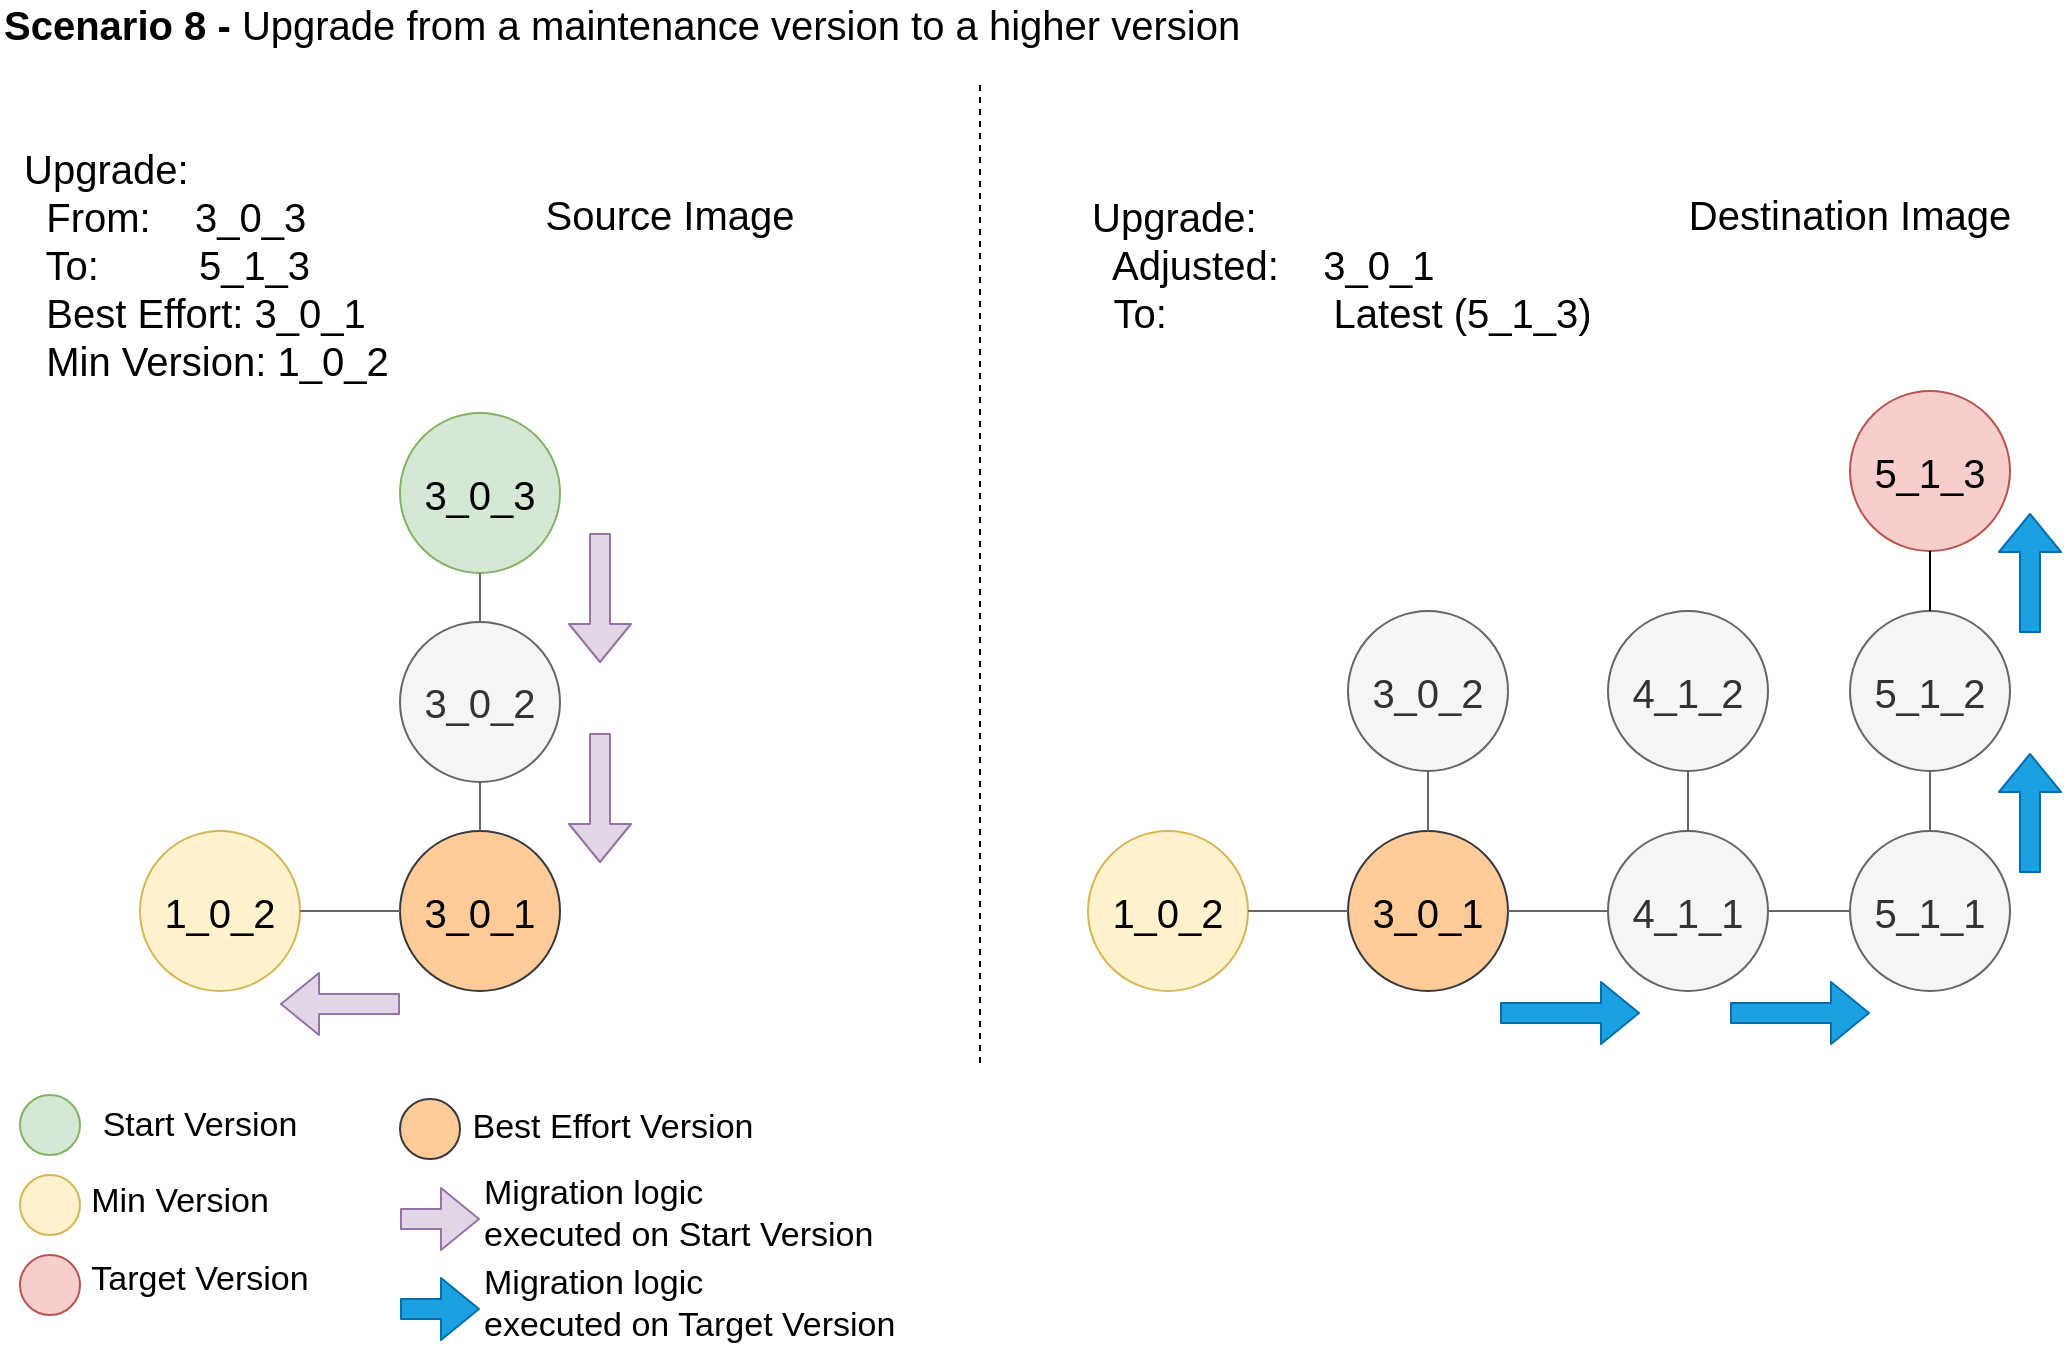 <mxfile pages="1" version="11.2.5" type="device"><diagram id="9E1KUm-vGZgVrJ2iB9Vl" name="Page-1"><mxGraphModel dx="1422" dy="783" grid="1" gridSize="10" guides="1" tooltips="1" connect="1" arrows="1" fold="1" page="1" pageScale="1" pageWidth="1100" pageHeight="850" math="0" shadow="0"><root><mxCell id="0"/><mxCell id="1" parent="0"/><mxCell id="Z88FInItlsHQhRWIjukK-1" value="&lt;font style=&quot;font-size: 20px&quot;&gt;1_0_2&lt;/font&gt;" style="ellipse;whiteSpace=wrap;html=1;aspect=fixed;shadow=0;fillColor=#fff2cc;strokeColor=#d6b656;" parent="1" vertex="1"><mxGeometry x="100" y="463.5" width="80" height="80" as="geometry"/></mxCell><mxCell id="Z88FInItlsHQhRWIjukK-2" value="&lt;font style=&quot;font-size: 20px&quot;&gt;3_0_1&lt;/font&gt;" style="ellipse;whiteSpace=wrap;html=1;aspect=fixed;shadow=0;fillColor=#ffcc99;strokeColor=#36393d;" parent="1" vertex="1"><mxGeometry x="230" y="463.5" width="80" height="80" as="geometry"/></mxCell><mxCell id="Z88FInItlsHQhRWIjukK-17" value="" style="endArrow=none;html=1;entryX=0;entryY=0.5;entryDx=0;entryDy=0;exitX=1;exitY=0.5;exitDx=0;exitDy=0;fillColor=#f5f5f5;strokeColor=#666666;" parent="1" source="Z88FInItlsHQhRWIjukK-1" target="Z88FInItlsHQhRWIjukK-2" edge="1"><mxGeometry width="50" height="50" relative="1" as="geometry"><mxPoint x="100" y="613.5" as="sourcePoint"/><mxPoint x="150" y="563.5" as="targetPoint"/></mxGeometry></mxCell><mxCell id="Z88FInItlsHQhRWIjukK-38" value="&lt;font style=&quot;font-size: 20px&quot;&gt;Upgrade:&lt;br&gt;&amp;nbsp; From:&amp;nbsp; &amp;nbsp; 3_0_3&lt;br&gt;&amp;nbsp; To:&amp;nbsp; &amp;nbsp; &amp;nbsp; &amp;nbsp; &amp;nbsp;5_1_3&lt;br&gt;&amp;nbsp; Best Effort: 3_0_1&lt;br&gt;&amp;nbsp; Min Version: 1_0_2&lt;br&gt;&lt;/font&gt;" style="text;html=1;strokeColor=none;fillColor=none;align=left;verticalAlign=middle;whiteSpace=wrap;rounded=0;shadow=0;" parent="1" vertex="1"><mxGeometry x="40" y="134.5" width="250" height="90" as="geometry"/></mxCell><mxCell id="_29eCQXTMizmnTovHkQx-1" value="&lt;font style=&quot;font-size: 20px&quot;&gt;1_0_2&lt;/font&gt;" style="ellipse;whiteSpace=wrap;html=1;aspect=fixed;shadow=0;fillColor=#fff2cc;strokeColor=#d6b656;" parent="1" vertex="1"><mxGeometry x="574" y="463.5" width="80" height="80" as="geometry"/></mxCell><mxCell id="_29eCQXTMizmnTovHkQx-2" value="&lt;font style=&quot;font-size: 20px&quot;&gt;3_0_1&lt;/font&gt;" style="ellipse;whiteSpace=wrap;html=1;aspect=fixed;shadow=0;fillColor=#ffcc99;strokeColor=#36393d;" parent="1" vertex="1"><mxGeometry x="704" y="463.5" width="80" height="80" as="geometry"/></mxCell><mxCell id="_29eCQXTMizmnTovHkQx-3" value="&lt;font style=&quot;font-size: 20px&quot;&gt;4_1_1&lt;/font&gt;" style="ellipse;whiteSpace=wrap;html=1;aspect=fixed;shadow=0;fillColor=#f5f5f5;strokeColor=#666666;fontColor=#333333;" parent="1" vertex="1"><mxGeometry x="834" y="463.5" width="80" height="80" as="geometry"/></mxCell><mxCell id="_29eCQXTMizmnTovHkQx-4" value="&lt;font style=&quot;font-size: 20px&quot;&gt;3_0_2&lt;/font&gt;" style="ellipse;whiteSpace=wrap;html=1;aspect=fixed;shadow=0;fillColor=#f5f5f5;strokeColor=#666666;fontColor=#333333;" parent="1" vertex="1"><mxGeometry x="704" y="353.5" width="80" height="80" as="geometry"/></mxCell><mxCell id="_29eCQXTMizmnTovHkQx-6" value="&lt;font style=&quot;font-size: 20px&quot;&gt;4_1_2&lt;/font&gt;" style="ellipse;whiteSpace=wrap;html=1;aspect=fixed;shadow=0;fillColor=#f5f5f5;strokeColor=#666666;fontColor=#333333;" parent="1" vertex="1"><mxGeometry x="834" y="353.5" width="80" height="80" as="geometry"/></mxCell><mxCell id="_29eCQXTMizmnTovHkQx-9" value="" style="endArrow=none;html=1;entryX=0;entryY=0.5;entryDx=0;entryDy=0;exitX=1;exitY=0.5;exitDx=0;exitDy=0;fillColor=#f5f5f5;strokeColor=#666666;" parent="1" source="_29eCQXTMizmnTovHkQx-1" target="_29eCQXTMizmnTovHkQx-2" edge="1"><mxGeometry width="50" height="50" relative="1" as="geometry"><mxPoint x="574" y="613.5" as="sourcePoint"/><mxPoint x="624" y="563.5" as="targetPoint"/></mxGeometry></mxCell><mxCell id="_29eCQXTMizmnTovHkQx-10" value="" style="endArrow=none;html=1;entryX=0;entryY=0.5;entryDx=0;entryDy=0;exitX=1;exitY=0.5;exitDx=0;exitDy=0;fillColor=#f5f5f5;strokeColor=#666666;" parent="1" source="_29eCQXTMizmnTovHkQx-2" target="_29eCQXTMizmnTovHkQx-3" edge="1"><mxGeometry width="50" height="50" relative="1" as="geometry"><mxPoint x="849" y="583.5" as="sourcePoint"/><mxPoint x="899" y="583.5" as="targetPoint"/></mxGeometry></mxCell><mxCell id="_29eCQXTMizmnTovHkQx-11" value="" style="endArrow=none;html=1;entryX=0.5;entryY=0;entryDx=0;entryDy=0;exitX=0.5;exitY=1;exitDx=0;exitDy=0;fillColor=#f5f5f5;strokeColor=#666666;" parent="1" source="_29eCQXTMizmnTovHkQx-4" target="_29eCQXTMizmnTovHkQx-2" edge="1"><mxGeometry width="50" height="50" relative="1" as="geometry"><mxPoint x="774" y="443.5" as="sourcePoint"/><mxPoint x="824" y="443.5" as="targetPoint"/></mxGeometry></mxCell><mxCell id="_29eCQXTMizmnTovHkQx-15" value="" style="endArrow=none;html=1;entryX=0.5;entryY=0;entryDx=0;entryDy=0;exitX=0.5;exitY=1;exitDx=0;exitDy=0;fillColor=#f5f5f5;strokeColor=#666666;" parent="1" source="_29eCQXTMizmnTovHkQx-6" target="_29eCQXTMizmnTovHkQx-3" edge="1"><mxGeometry width="50" height="50" relative="1" as="geometry"><mxPoint x="754" y="603.5" as="sourcePoint"/><mxPoint x="804" y="603.5" as="targetPoint"/></mxGeometry></mxCell><mxCell id="_29eCQXTMizmnTovHkQx-17" value="&lt;font style=&quot;font-size: 20px&quot;&gt;Upgrade:&lt;br&gt;&amp;nbsp; Adjusted:&amp;nbsp; &amp;nbsp; 3_0_1&lt;br&gt;&amp;nbsp; To:&amp;nbsp; &amp;nbsp; &amp;nbsp; &amp;nbsp; &amp;nbsp; &amp;nbsp; &amp;nbsp; &amp;nbsp;Latest (5_1_3)&lt;br&gt;&lt;/font&gt;" style="text;html=1;strokeColor=none;fillColor=none;align=left;verticalAlign=middle;whiteSpace=wrap;rounded=0;shadow=0;" parent="1" vertex="1"><mxGeometry x="574" y="134.5" width="286" height="90" as="geometry"/></mxCell><mxCell id="_29eCQXTMizmnTovHkQx-20" value="&lt;font style=&quot;font-size: 20px&quot;&gt;5_1_1&lt;/font&gt;" style="ellipse;whiteSpace=wrap;html=1;aspect=fixed;shadow=0;fillColor=#f5f5f5;strokeColor=#666666;fontColor=#333333;" parent="1" vertex="1"><mxGeometry x="955" y="463.5" width="80" height="80" as="geometry"/></mxCell><mxCell id="_29eCQXTMizmnTovHkQx-21" value="" style="endArrow=none;html=1;entryX=0;entryY=0.5;entryDx=0;entryDy=0;exitX=1;exitY=0.5;exitDx=0;exitDy=0;fillColor=#f5f5f5;strokeColor=#666666;" parent="1" source="_29eCQXTMizmnTovHkQx-3" target="_29eCQXTMizmnTovHkQx-20" edge="1"><mxGeometry width="50" height="50" relative="1" as="geometry"><mxPoint x="889" y="634.5" as="sourcePoint"/><mxPoint x="939" y="634.5" as="targetPoint"/></mxGeometry></mxCell><mxCell id="_29eCQXTMizmnTovHkQx-24" value="" style="shape=flexArrow;endArrow=classic;html=1;fillColor=#1ba1e2;strokeColor=#006EAF;" parent="1" edge="1"><mxGeometry width="50" height="50" relative="1" as="geometry"><mxPoint x="895" y="554.5" as="sourcePoint"/><mxPoint x="965" y="554.5" as="targetPoint"/></mxGeometry></mxCell><mxCell id="_29eCQXTMizmnTovHkQx-25" value="&lt;font style=&quot;font-size: 20px&quot;&gt;5_1_2&lt;/font&gt;" style="ellipse;whiteSpace=wrap;html=1;aspect=fixed;shadow=0;fillColor=#f5f5f5;strokeColor=#666666;fontColor=#333333;" parent="1" vertex="1"><mxGeometry x="955" y="353.5" width="80" height="80" as="geometry"/></mxCell><mxCell id="_29eCQXTMizmnTovHkQx-26" value="" style="endArrow=none;html=1;entryX=0.5;entryY=0;entryDx=0;entryDy=0;exitX=0.5;exitY=1;exitDx=0;exitDy=0;fillColor=#f5f5f5;strokeColor=#666666;" parent="1" source="_29eCQXTMizmnTovHkQx-25" target="_29eCQXTMizmnTovHkQx-20" edge="1"><mxGeometry width="50" height="50" relative="1" as="geometry"><mxPoint x="884" y="443.5" as="sourcePoint"/><mxPoint x="884" y="473.5" as="targetPoint"/></mxGeometry></mxCell><mxCell id="_29eCQXTMizmnTovHkQx-27" value="&lt;font style=&quot;font-size: 20px&quot;&gt;5_1_3&lt;/font&gt;" style="ellipse;whiteSpace=wrap;html=1;aspect=fixed;shadow=0;fillColor=#f8cecc;strokeColor=#b85450;" parent="1" vertex="1"><mxGeometry x="955" y="243.5" width="80" height="80" as="geometry"/></mxCell><mxCell id="_29eCQXTMizmnTovHkQx-28" value="" style="shape=flexArrow;endArrow=classic;html=1;fillColor=#1ba1e2;strokeColor=#006EAF;" parent="1" edge="1"><mxGeometry width="50" height="50" relative="1" as="geometry"><mxPoint x="1045" y="484.5" as="sourcePoint"/><mxPoint x="1045" y="424.5" as="targetPoint"/></mxGeometry></mxCell><mxCell id="_29eCQXTMizmnTovHkQx-29" value="" style="shape=flexArrow;endArrow=classic;html=1;fillColor=#1ba1e2;strokeColor=#006EAF;" parent="1" edge="1"><mxGeometry width="50" height="50" relative="1" as="geometry"><mxPoint x="1045" y="364.5" as="sourcePoint"/><mxPoint x="1045" y="304.5" as="targetPoint"/></mxGeometry></mxCell><mxCell id="_29eCQXTMizmnTovHkQx-30" value="" style="endArrow=none;dashed=1;html=1;" parent="1" edge="1"><mxGeometry width="50" height="50" relative="1" as="geometry"><mxPoint x="520" y="579.5" as="sourcePoint"/><mxPoint x="520" y="89.5" as="targetPoint"/></mxGeometry></mxCell><mxCell id="_29eCQXTMizmnTovHkQx-31" value="&lt;font style=&quot;font-size: 20px&quot;&gt;Source Image&lt;/font&gt;" style="text;html=1;strokeColor=none;fillColor=none;align=center;verticalAlign=middle;whiteSpace=wrap;rounded=0;shadow=0;dashed=1;" parent="1" vertex="1"><mxGeometry x="290" y="144.5" width="150" height="20" as="geometry"/></mxCell><mxCell id="_29eCQXTMizmnTovHkQx-32" value="&lt;font style=&quot;font-size: 20px&quot;&gt;Destination Image&lt;/font&gt;" style="text;html=1;strokeColor=none;fillColor=none;align=center;verticalAlign=middle;whiteSpace=wrap;rounded=0;shadow=0;dashed=1;" parent="1" vertex="1"><mxGeometry x="865" y="144.5" width="180" height="20" as="geometry"/></mxCell><mxCell id="_29eCQXTMizmnTovHkQx-33" value="" style="endArrow=none;html=1;entryX=0.5;entryY=1;entryDx=0;entryDy=0;exitX=0.5;exitY=0;exitDx=0;exitDy=0;" parent="1" source="_29eCQXTMizmnTovHkQx-25" target="_29eCQXTMizmnTovHkQx-27" edge="1"><mxGeometry width="50" height="50" relative="1" as="geometry"><mxPoint x="40" y="814.5" as="sourcePoint"/><mxPoint x="90" y="764.5" as="targetPoint"/></mxGeometry></mxCell><mxCell id="_29eCQXTMizmnTovHkQx-34" value="" style="shape=flexArrow;endArrow=classic;html=1;fillColor=#1ba1e2;strokeColor=#006EAF;" parent="1" edge="1"><mxGeometry width="50" height="50" relative="1" as="geometry"><mxPoint x="780" y="554.5" as="sourcePoint"/><mxPoint x="850" y="554.5" as="targetPoint"/></mxGeometry></mxCell><mxCell id="aiJlNVVxB3hFWuz_uQMh-1" value="&lt;font style=&quot;font-size: 20px&quot;&gt;3_0_2&lt;/font&gt;" style="ellipse;whiteSpace=wrap;html=1;aspect=fixed;shadow=0;fillColor=#f5f5f5;strokeColor=#666666;fontColor=#333333;" parent="1" vertex="1"><mxGeometry x="230" y="359" width="80" height="80" as="geometry"/></mxCell><mxCell id="aiJlNVVxB3hFWuz_uQMh-2" value="&lt;font style=&quot;font-size: 20px&quot;&gt;3_0_3&lt;/font&gt;" style="ellipse;whiteSpace=wrap;html=1;aspect=fixed;shadow=0;fillColor=#d5e8d4;strokeColor=#82b366;" parent="1" vertex="1"><mxGeometry x="230" y="254.5" width="80" height="80" as="geometry"/></mxCell><mxCell id="aiJlNVVxB3hFWuz_uQMh-3" value="" style="endArrow=none;html=1;entryX=0.5;entryY=1;entryDx=0;entryDy=0;exitX=0.5;exitY=0;exitDx=0;exitDy=0;fillColor=#f5f5f5;strokeColor=#666666;" parent="1" source="aiJlNVVxB3hFWuz_uQMh-1" target="aiJlNVVxB3hFWuz_uQMh-2" edge="1"><mxGeometry width="50" height="50" relative="1" as="geometry"><mxPoint x="320" y="393.5" as="sourcePoint"/><mxPoint x="320" y="363.5" as="targetPoint"/></mxGeometry></mxCell><mxCell id="aiJlNVVxB3hFWuz_uQMh-4" value="" style="endArrow=none;html=1;entryX=0.5;entryY=1;entryDx=0;entryDy=0;exitX=0.5;exitY=0;exitDx=0;exitDy=0;fillColor=#f5f5f5;strokeColor=#666666;" parent="1" source="Z88FInItlsHQhRWIjukK-2" target="aiJlNVVxB3hFWuz_uQMh-1" edge="1"><mxGeometry width="50" height="50" relative="1" as="geometry"><mxPoint x="280" y="374.5" as="sourcePoint"/><mxPoint x="280" y="344.5" as="targetPoint"/></mxGeometry></mxCell><mxCell id="aiJlNVVxB3hFWuz_uQMh-7" value="" style="shape=flexArrow;endArrow=classic;html=1;fillColor=#e1d5e7;strokeColor=#9673a6;" parent="1" edge="1"><mxGeometry width="50" height="50" relative="1" as="geometry"><mxPoint x="330" y="314.5" as="sourcePoint"/><mxPoint x="330" y="379.5" as="targetPoint"/></mxGeometry></mxCell><mxCell id="aiJlNVVxB3hFWuz_uQMh-8" value="" style="shape=flexArrow;endArrow=classic;html=1;fillColor=#e1d5e7;strokeColor=#9673a6;" parent="1" edge="1"><mxGeometry width="50" height="50" relative="1" as="geometry"><mxPoint x="330.0" y="414.5" as="sourcePoint"/><mxPoint x="330.0" y="479.5" as="targetPoint"/></mxGeometry></mxCell><mxCell id="L7k0TdyhcSXeOK8KuNeP-1" value="" style="ellipse;whiteSpace=wrap;html=1;aspect=fixed;fillColor=#d5e8d4;strokeColor=#82b366;" parent="1" vertex="1"><mxGeometry x="40" y="595.5" width="30" height="30" as="geometry"/></mxCell><mxCell id="L7k0TdyhcSXeOK8KuNeP-2" value="Start Version" style="text;html=1;strokeColor=none;fillColor=none;align=center;verticalAlign=middle;whiteSpace=wrap;rounded=0;fontSize=17;" parent="1" vertex="1"><mxGeometry x="80" y="593.5" width="100" height="35" as="geometry"/></mxCell><mxCell id="L7k0TdyhcSXeOK8KuNeP-3" value="" style="ellipse;whiteSpace=wrap;html=1;aspect=fixed;fillColor=#fff2cc;strokeColor=#d6b656;" parent="1" vertex="1"><mxGeometry x="40" y="635.5" width="30" height="30" as="geometry"/></mxCell><mxCell id="L7k0TdyhcSXeOK8KuNeP-4" value="Min Version" style="text;html=1;strokeColor=none;fillColor=none;align=center;verticalAlign=middle;whiteSpace=wrap;rounded=0;fontSize=17;" parent="1" vertex="1"><mxGeometry x="70" y="631" width="100" height="35" as="geometry"/></mxCell><mxCell id="L7k0TdyhcSXeOK8KuNeP-5" value="" style="ellipse;whiteSpace=wrap;html=1;aspect=fixed;fillColor=#f8cecc;strokeColor=#b85450;" parent="1" vertex="1"><mxGeometry x="40" y="675.5" width="30" height="30" as="geometry"/></mxCell><mxCell id="L7k0TdyhcSXeOK8KuNeP-6" value="Target Version" style="text;html=1;strokeColor=none;fillColor=none;align=center;verticalAlign=middle;whiteSpace=wrap;rounded=0;fontSize=17;" parent="1" vertex="1"><mxGeometry x="70" y="670.5" width="120" height="35" as="geometry"/></mxCell><mxCell id="L7k0TdyhcSXeOK8KuNeP-7" value="" style="shape=flexArrow;endArrow=classic;html=1;fillColor=#e1d5e7;strokeColor=#9673a6;" parent="1" edge="1"><mxGeometry width="50" height="50" relative="1" as="geometry"><mxPoint x="230" y="657.5" as="sourcePoint"/><mxPoint x="270" y="657.5" as="targetPoint"/></mxGeometry></mxCell><mxCell id="L7k0TdyhcSXeOK8KuNeP-8" value="Migration logic &lt;br&gt;executed on Start Version" style="text;html=1;strokeColor=none;fillColor=none;align=left;verticalAlign=middle;whiteSpace=wrap;rounded=0;fontSize=17;" parent="1" vertex="1"><mxGeometry x="270" y="637.5" width="310" height="35" as="geometry"/></mxCell><mxCell id="L7k0TdyhcSXeOK8KuNeP-9" value="" style="shape=flexArrow;endArrow=classic;html=1;fillColor=#1ba1e2;strokeColor=#006EAF;" parent="1" edge="1"><mxGeometry width="50" height="50" relative="1" as="geometry"><mxPoint x="230" y="702.5" as="sourcePoint"/><mxPoint x="270" y="702.5" as="targetPoint"/></mxGeometry></mxCell><mxCell id="L7k0TdyhcSXeOK8KuNeP-10" value="Migration logic &lt;br&gt;executed on Target Version" style="text;html=1;strokeColor=none;fillColor=none;align=left;verticalAlign=middle;whiteSpace=wrap;rounded=0;fontSize=17;" parent="1" vertex="1"><mxGeometry x="270" y="682.5" width="310" height="35" as="geometry"/></mxCell><mxCell id="L7k0TdyhcSXeOK8KuNeP-11" value="" style="ellipse;whiteSpace=wrap;html=1;aspect=fixed;fillColor=#ffcc99;strokeColor=#36393d;" parent="1" vertex="1"><mxGeometry x="230" y="597.5" width="30" height="30" as="geometry"/></mxCell><mxCell id="L7k0TdyhcSXeOK8KuNeP-12" value="Best Effort Version" style="text;html=1;strokeColor=none;fillColor=none;align=center;verticalAlign=middle;whiteSpace=wrap;rounded=0;fontSize=17;" parent="1" vertex="1"><mxGeometry x="263" y="594" width="147" height="35" as="geometry"/></mxCell><mxCell id="vhcxV6WhsweBSnSPSo-d-1" value="&lt;font style=&quot;font-size: 20px&quot;&gt;&lt;b&gt;Scenario 8 - &lt;/b&gt;Upgrade from a maintenance version to a higher version&lt;/font&gt;" style="text;html=1;strokeColor=none;fillColor=none;align=left;verticalAlign=middle;whiteSpace=wrap;rounded=0;" parent="1" vertex="1"><mxGeometry x="30" y="50" width="940" height="20" as="geometry"/></mxCell><mxCell id="sRhZYFPfNnu57r0h-Csp-1" value="" style="shape=flexArrow;endArrow=classic;html=1;fillColor=#e1d5e7;strokeColor=#9673a6;" parent="1" edge="1"><mxGeometry width="50" height="50" relative="1" as="geometry"><mxPoint x="230" y="550" as="sourcePoint"/><mxPoint x="170.0" y="550" as="targetPoint"/></mxGeometry></mxCell></root></mxGraphModel></diagram></mxfile>